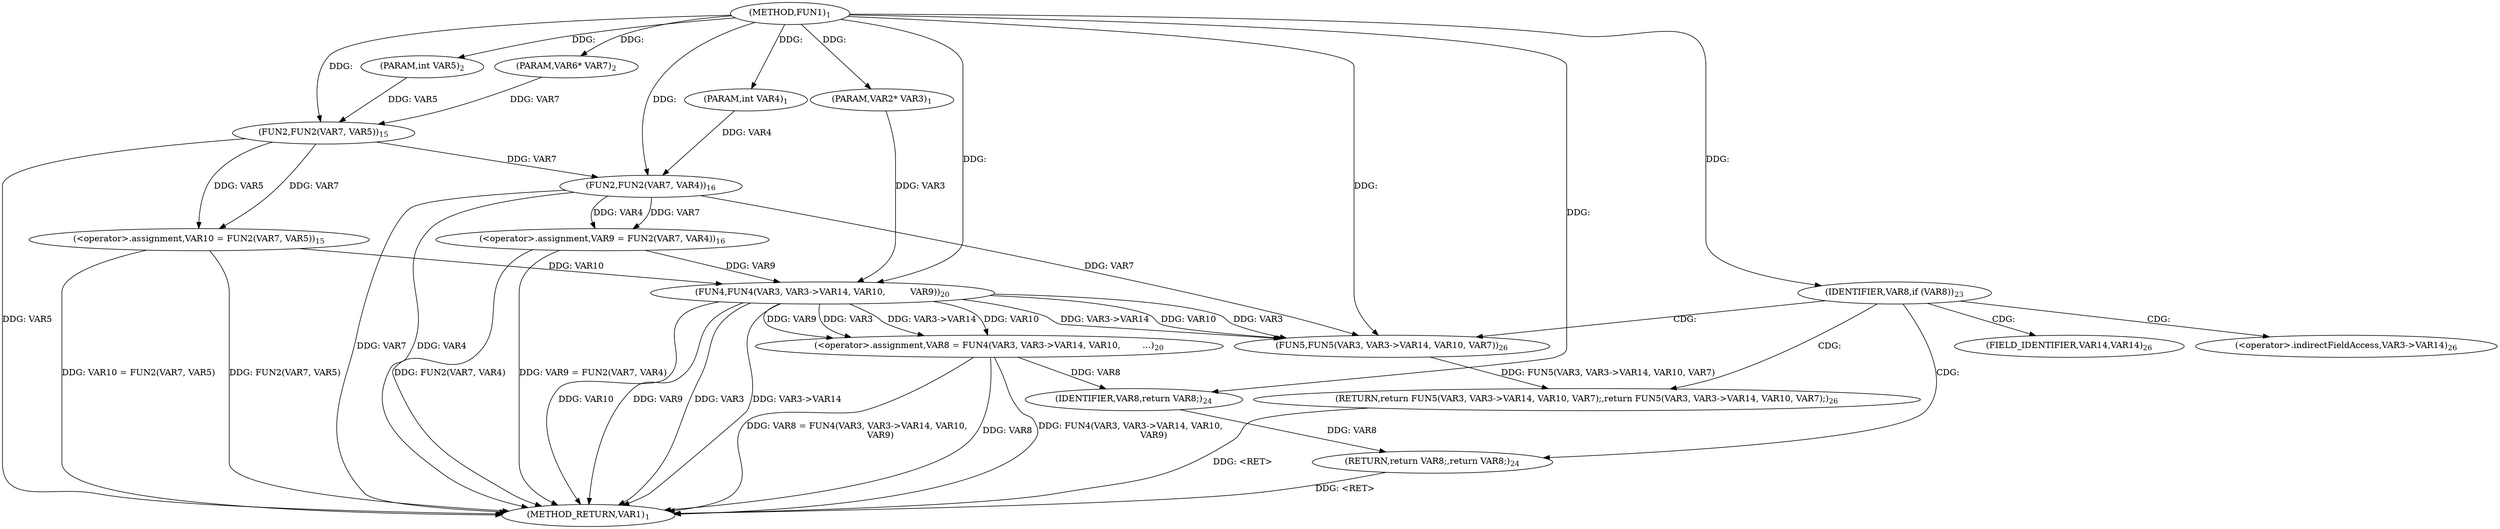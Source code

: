digraph "FUN1" {  
"8" [label = <(METHOD,FUN1)<SUB>1</SUB>> ]
"49" [label = <(METHOD_RETURN,VAR1)<SUB>1</SUB>> ]
"9" [label = <(PARAM,VAR2* VAR3)<SUB>1</SUB>> ]
"10" [label = <(PARAM,int VAR4)<SUB>1</SUB>> ]
"11" [label = <(PARAM,int VAR5)<SUB>2</SUB>> ]
"12" [label = <(PARAM,VAR6* VAR7)<SUB>2</SUB>> ]
"17" [label = <(&lt;operator&gt;.assignment,VAR10 = FUN2(VAR7, VAR5))<SUB>15</SUB>> ]
"22" [label = <(&lt;operator&gt;.assignment,VAR9 = FUN2(VAR7, VAR4))<SUB>16</SUB>> ]
"27" [label = <(&lt;operator&gt;.assignment,VAR8 = FUN4(VAR3, VAR3-&gt;VAR14, VAR10,
	        ...)<SUB>20</SUB>> ]
"41" [label = <(RETURN,return FUN5(VAR3, VAR3-&gt;VAR14, VAR10, VAR7);,return FUN5(VAR3, VAR3-&gt;VAR14, VAR10, VAR7);)<SUB>26</SUB>> ]
"37" [label = <(IDENTIFIER,VAR8,if (VAR8))<SUB>23</SUB>> ]
"42" [label = <(FUN5,FUN5(VAR3, VAR3-&gt;VAR14, VAR10, VAR7))<SUB>26</SUB>> ]
"19" [label = <(FUN2,FUN2(VAR7, VAR5))<SUB>15</SUB>> ]
"24" [label = <(FUN2,FUN2(VAR7, VAR4))<SUB>16</SUB>> ]
"29" [label = <(FUN4,FUN4(VAR3, VAR3-&gt;VAR14, VAR10,
	         VAR9))<SUB>20</SUB>> ]
"39" [label = <(RETURN,return VAR8;,return VAR8;)<SUB>24</SUB>> ]
"40" [label = <(IDENTIFIER,VAR8,return VAR8;)<SUB>24</SUB>> ]
"44" [label = <(&lt;operator&gt;.indirectFieldAccess,VAR3-&gt;VAR14)<SUB>26</SUB>> ]
"46" [label = <(FIELD_IDENTIFIER,VAR14,VAR14)<SUB>26</SUB>> ]
  "39" -> "49"  [ label = "DDG: &lt;RET&gt;"] 
  "41" -> "49"  [ label = "DDG: &lt;RET&gt;"] 
  "19" -> "49"  [ label = "DDG: VAR5"] 
  "17" -> "49"  [ label = "DDG: FUN2(VAR7, VAR5)"] 
  "17" -> "49"  [ label = "DDG: VAR10 = FUN2(VAR7, VAR5)"] 
  "24" -> "49"  [ label = "DDG: VAR7"] 
  "24" -> "49"  [ label = "DDG: VAR4"] 
  "22" -> "49"  [ label = "DDG: FUN2(VAR7, VAR4)"] 
  "22" -> "49"  [ label = "DDG: VAR9 = FUN2(VAR7, VAR4)"] 
  "27" -> "49"  [ label = "DDG: VAR8"] 
  "29" -> "49"  [ label = "DDG: VAR3"] 
  "29" -> "49"  [ label = "DDG: VAR3-&gt;VAR14"] 
  "29" -> "49"  [ label = "DDG: VAR10"] 
  "29" -> "49"  [ label = "DDG: VAR9"] 
  "27" -> "49"  [ label = "DDG: FUN4(VAR3, VAR3-&gt;VAR14, VAR10,
	         VAR9)"] 
  "27" -> "49"  [ label = "DDG: VAR8 = FUN4(VAR3, VAR3-&gt;VAR14, VAR10,
	         VAR9)"] 
  "8" -> "9"  [ label = "DDG: "] 
  "8" -> "10"  [ label = "DDG: "] 
  "8" -> "11"  [ label = "DDG: "] 
  "8" -> "12"  [ label = "DDG: "] 
  "19" -> "17"  [ label = "DDG: VAR7"] 
  "19" -> "17"  [ label = "DDG: VAR5"] 
  "24" -> "22"  [ label = "DDG: VAR7"] 
  "24" -> "22"  [ label = "DDG: VAR4"] 
  "29" -> "27"  [ label = "DDG: VAR3"] 
  "29" -> "27"  [ label = "DDG: VAR3-&gt;VAR14"] 
  "29" -> "27"  [ label = "DDG: VAR10"] 
  "29" -> "27"  [ label = "DDG: VAR9"] 
  "42" -> "41"  [ label = "DDG: FUN5(VAR3, VAR3-&gt;VAR14, VAR10, VAR7)"] 
  "8" -> "37"  [ label = "DDG: "] 
  "12" -> "19"  [ label = "DDG: VAR7"] 
  "8" -> "19"  [ label = "DDG: "] 
  "11" -> "19"  [ label = "DDG: VAR5"] 
  "19" -> "24"  [ label = "DDG: VAR7"] 
  "8" -> "24"  [ label = "DDG: "] 
  "10" -> "24"  [ label = "DDG: VAR4"] 
  "9" -> "29"  [ label = "DDG: VAR3"] 
  "8" -> "29"  [ label = "DDG: "] 
  "17" -> "29"  [ label = "DDG: VAR10"] 
  "22" -> "29"  [ label = "DDG: VAR9"] 
  "40" -> "39"  [ label = "DDG: VAR8"] 
  "29" -> "42"  [ label = "DDG: VAR3"] 
  "29" -> "42"  [ label = "DDG: VAR3-&gt;VAR14"] 
  "8" -> "42"  [ label = "DDG: "] 
  "29" -> "42"  [ label = "DDG: VAR10"] 
  "24" -> "42"  [ label = "DDG: VAR7"] 
  "27" -> "40"  [ label = "DDG: VAR8"] 
  "8" -> "40"  [ label = "DDG: "] 
  "37" -> "42"  [ label = "CDG: "] 
  "37" -> "41"  [ label = "CDG: "] 
  "37" -> "44"  [ label = "CDG: "] 
  "37" -> "39"  [ label = "CDG: "] 
  "37" -> "46"  [ label = "CDG: "] 
}
